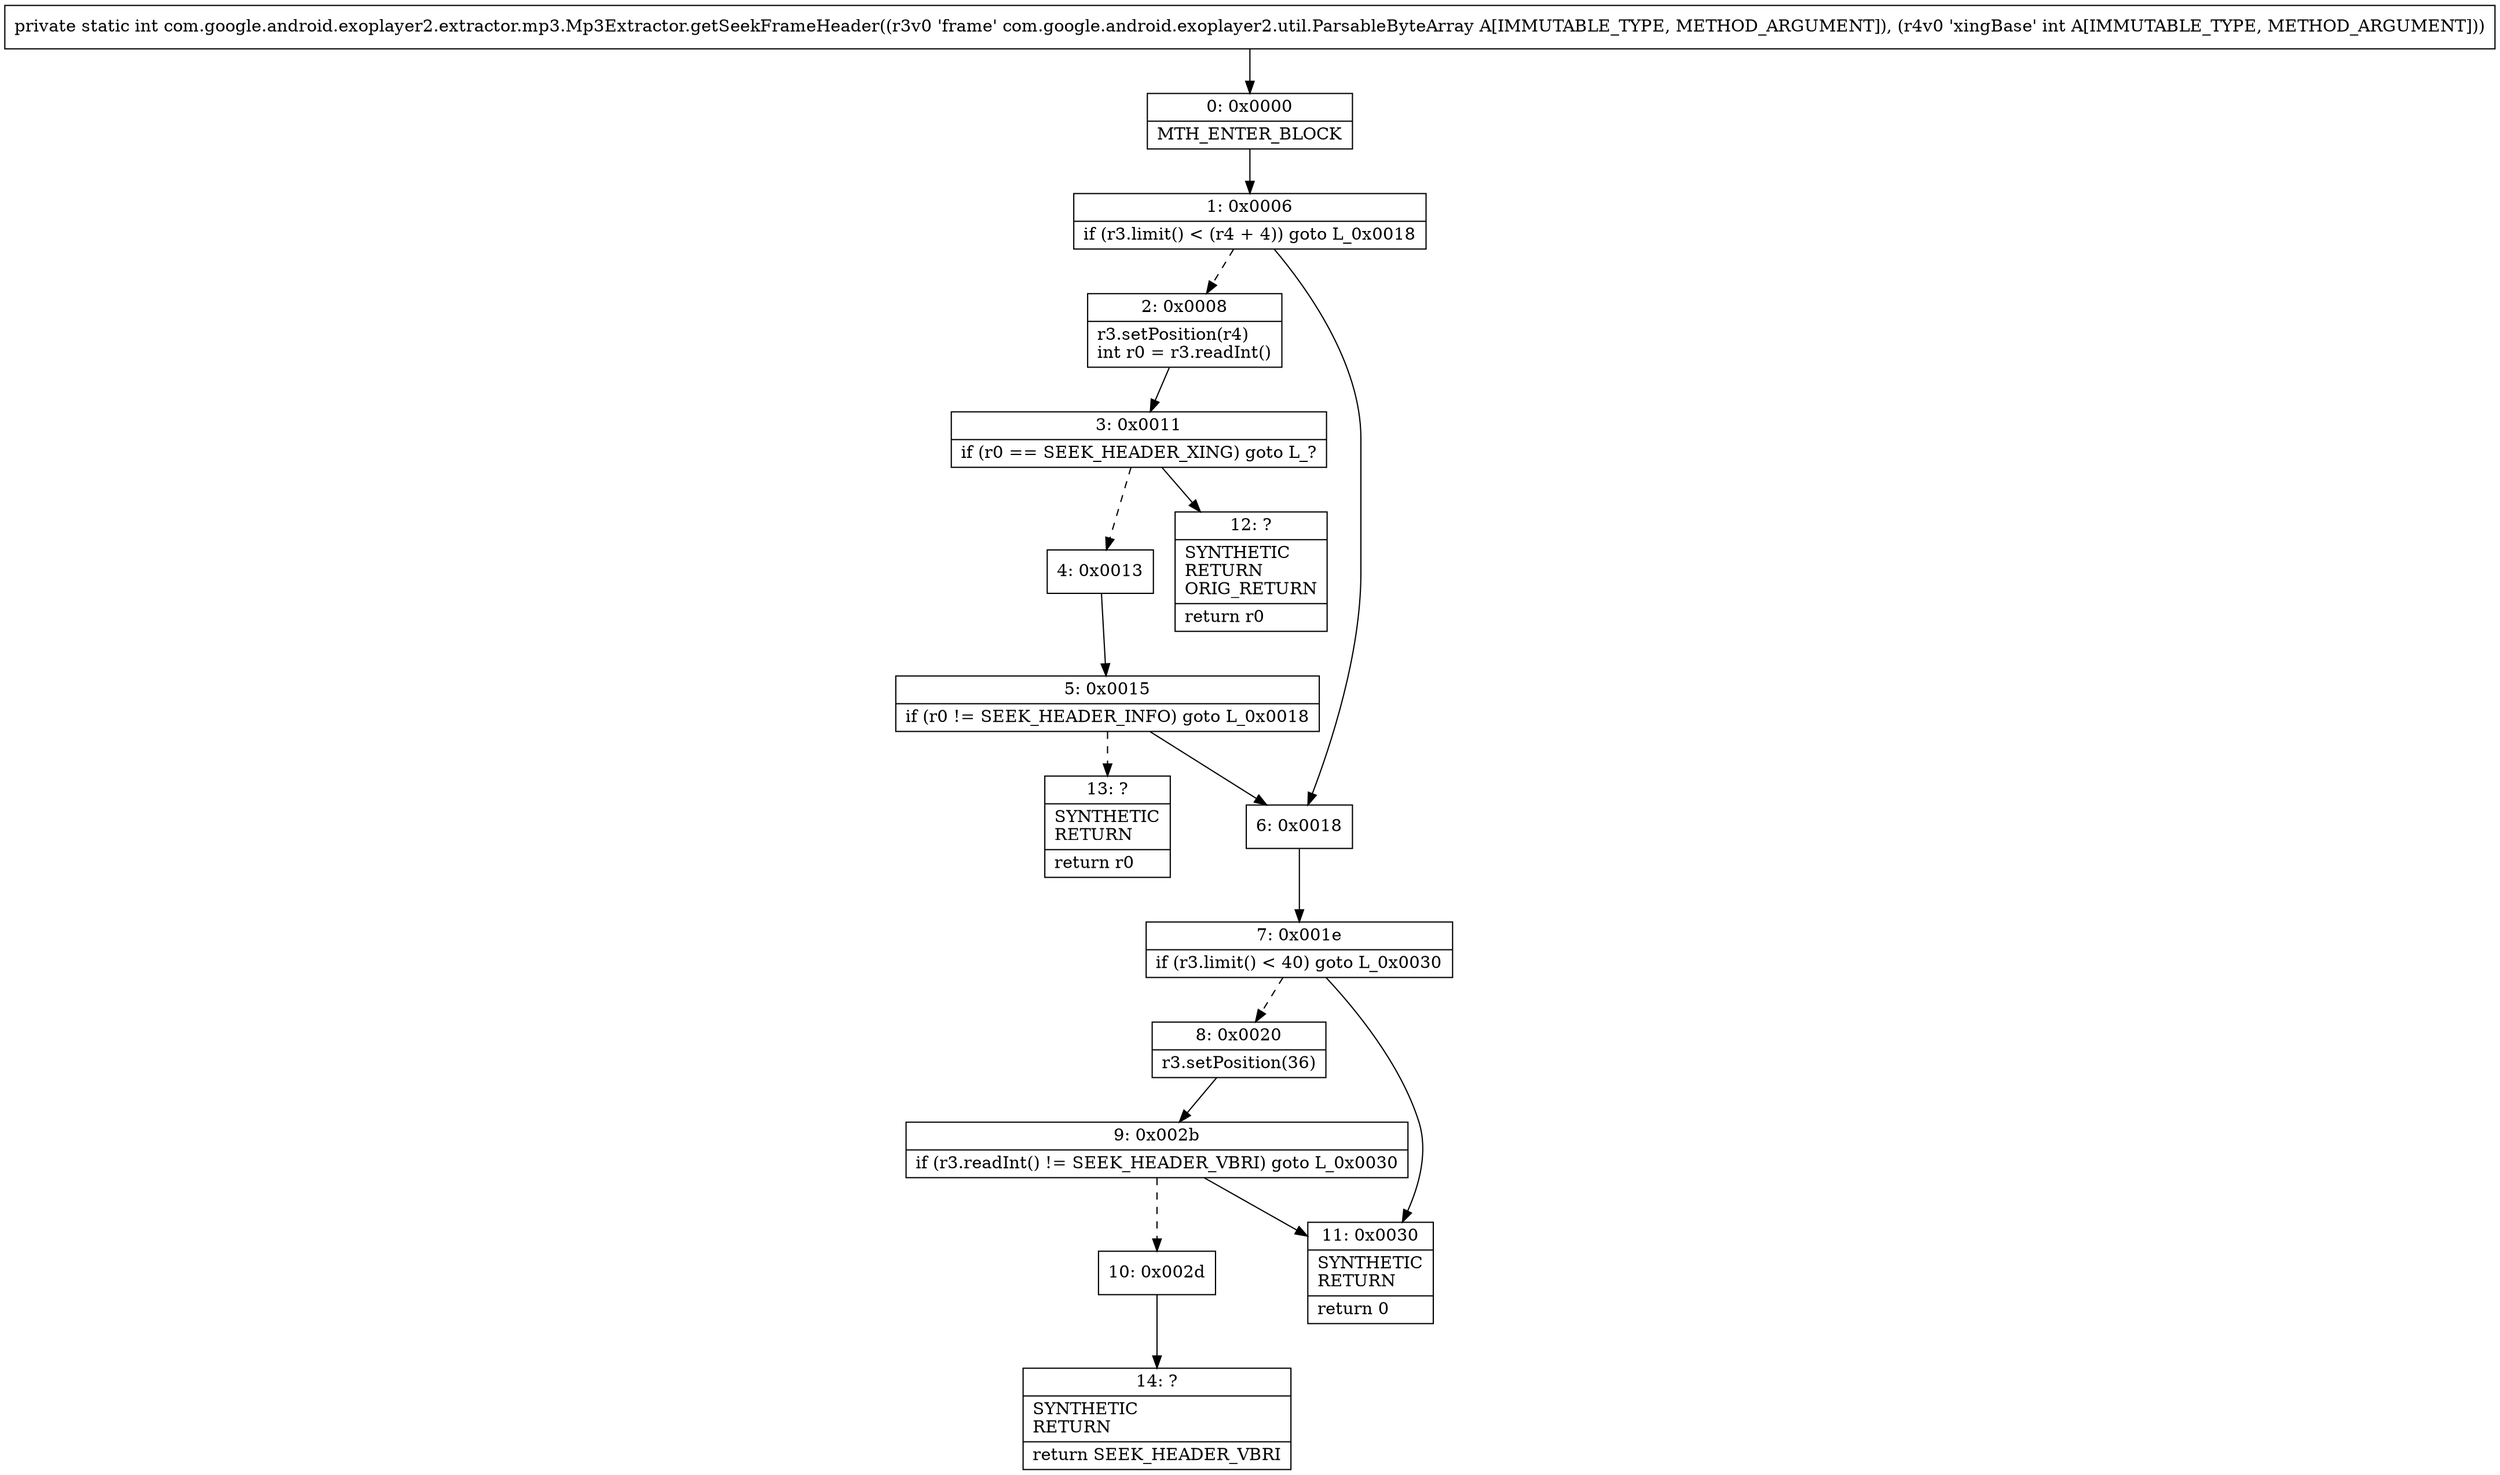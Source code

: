 digraph "CFG forcom.google.android.exoplayer2.extractor.mp3.Mp3Extractor.getSeekFrameHeader(Lcom\/google\/android\/exoplayer2\/util\/ParsableByteArray;I)I" {
Node_0 [shape=record,label="{0\:\ 0x0000|MTH_ENTER_BLOCK\l}"];
Node_1 [shape=record,label="{1\:\ 0x0006|if (r3.limit() \< (r4 + 4)) goto L_0x0018\l}"];
Node_2 [shape=record,label="{2\:\ 0x0008|r3.setPosition(r4)\lint r0 = r3.readInt()\l}"];
Node_3 [shape=record,label="{3\:\ 0x0011|if (r0 == SEEK_HEADER_XING) goto L_?\l}"];
Node_4 [shape=record,label="{4\:\ 0x0013}"];
Node_5 [shape=record,label="{5\:\ 0x0015|if (r0 != SEEK_HEADER_INFO) goto L_0x0018\l}"];
Node_6 [shape=record,label="{6\:\ 0x0018}"];
Node_7 [shape=record,label="{7\:\ 0x001e|if (r3.limit() \< 40) goto L_0x0030\l}"];
Node_8 [shape=record,label="{8\:\ 0x0020|r3.setPosition(36)\l}"];
Node_9 [shape=record,label="{9\:\ 0x002b|if (r3.readInt() != SEEK_HEADER_VBRI) goto L_0x0030\l}"];
Node_10 [shape=record,label="{10\:\ 0x002d}"];
Node_11 [shape=record,label="{11\:\ 0x0030|SYNTHETIC\lRETURN\l|return 0\l}"];
Node_12 [shape=record,label="{12\:\ ?|SYNTHETIC\lRETURN\lORIG_RETURN\l|return r0\l}"];
Node_13 [shape=record,label="{13\:\ ?|SYNTHETIC\lRETURN\l|return r0\l}"];
Node_14 [shape=record,label="{14\:\ ?|SYNTHETIC\lRETURN\l|return SEEK_HEADER_VBRI\l}"];
MethodNode[shape=record,label="{private static int com.google.android.exoplayer2.extractor.mp3.Mp3Extractor.getSeekFrameHeader((r3v0 'frame' com.google.android.exoplayer2.util.ParsableByteArray A[IMMUTABLE_TYPE, METHOD_ARGUMENT]), (r4v0 'xingBase' int A[IMMUTABLE_TYPE, METHOD_ARGUMENT])) }"];
MethodNode -> Node_0;
Node_0 -> Node_1;
Node_1 -> Node_2[style=dashed];
Node_1 -> Node_6;
Node_2 -> Node_3;
Node_3 -> Node_4[style=dashed];
Node_3 -> Node_12;
Node_4 -> Node_5;
Node_5 -> Node_6;
Node_5 -> Node_13[style=dashed];
Node_6 -> Node_7;
Node_7 -> Node_8[style=dashed];
Node_7 -> Node_11;
Node_8 -> Node_9;
Node_9 -> Node_10[style=dashed];
Node_9 -> Node_11;
Node_10 -> Node_14;
}

